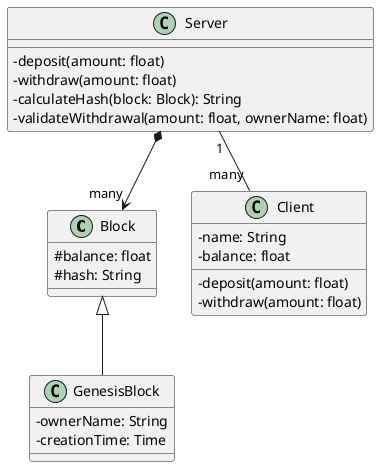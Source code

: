 @startuml blockchain_classes
skinparam classAttributeIconSize 0

class Block {
  #balance: float
  #hash: String
}

class GenesisBlock {
  -ownerName: String
  -creationTime: Time
}

Block <|-- GenesisBlock


class Client {
  -name: String
  -balance: float
  -deposit(amount: float)
  -withdraw(amount: float)
}

class Server {
  -deposit(amount: float)
  -withdraw(amount: float)
  -calculateHash(block: Block): String
' A validação só é feita pelo servidor
  -validateWithdrawal(amount: float, ownerName: float)
}

' BlockChain
Server *--> "many" Block

' O Server tem um atributo que mapeia por string os clientes map(String) = Cliente
Server "1"--"many" Client 
@enduml
